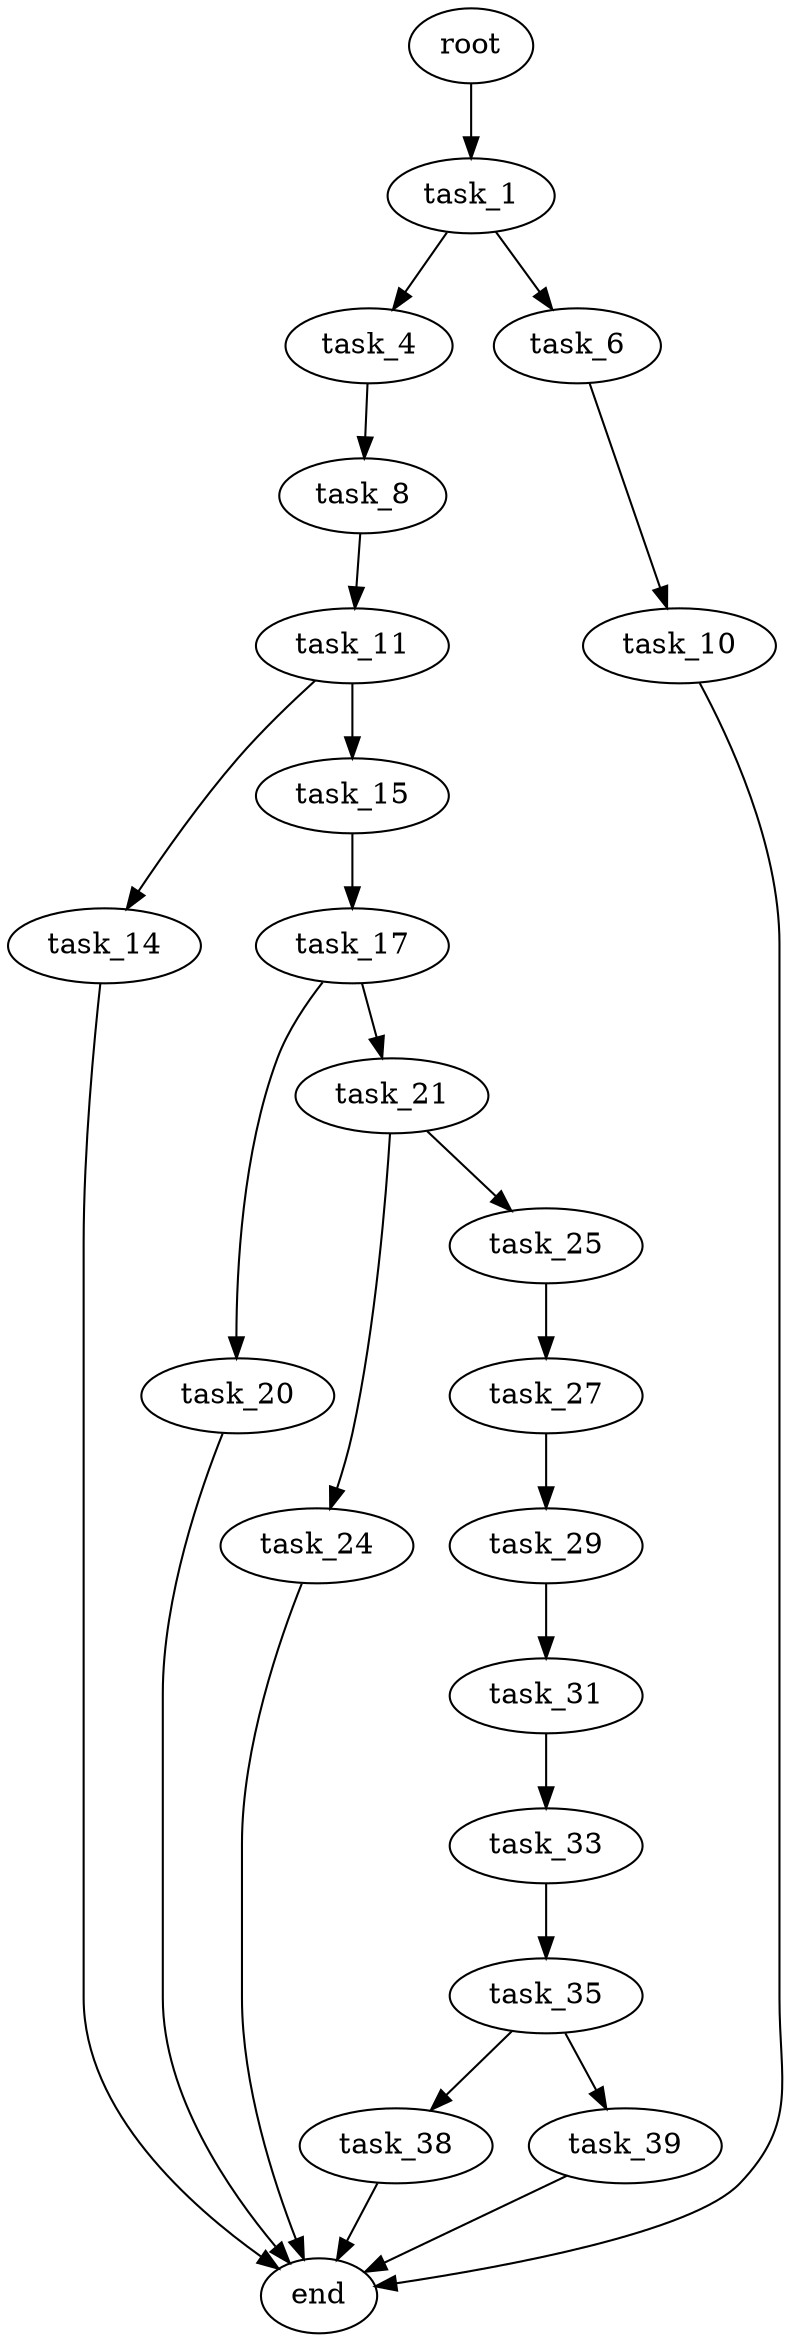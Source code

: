 digraph G {
  root [size="0.000000"];
  task_1 [size="28991029248.000000"];
  task_4 [size="1986273036.000000"];
  task_6 [size="134217728000.000000"];
  task_8 [size="55862574495.000000"];
  task_10 [size="368293445632.000000"];
  task_11 [size="9678474645.000000"];
  task_14 [size="68719476736.000000"];
  task_15 [size="782757789696.000000"];
  task_17 [size="1055155389748.000000"];
  task_20 [size="1073741824000.000000"];
  task_21 [size="704674676.000000"];
  task_24 [size="28991029248.000000"];
  task_25 [size="782757789696.000000"];
  task_27 [size="766072827665.000000"];
  task_29 [size="134217728000.000000"];
  task_31 [size="3578640868.000000"];
  task_33 [size="1126656849.000000"];
  task_35 [size="231928233984.000000"];
  task_38 [size="80364353831.000000"];
  task_39 [size="547059518663.000000"];
  end [size="0.000000"];

  root -> task_1 [size="1.000000"];
  task_1 -> task_4 [size="75497472.000000"];
  task_1 -> task_6 [size="75497472.000000"];
  task_4 -> task_8 [size="75497472.000000"];
  task_6 -> task_10 [size="209715200.000000"];
  task_8 -> task_11 [size="134217728.000000"];
  task_10 -> end [size="1.000000"];
  task_11 -> task_14 [size="209715200.000000"];
  task_11 -> task_15 [size="209715200.000000"];
  task_14 -> end [size="1.000000"];
  task_15 -> task_17 [size="679477248.000000"];
  task_17 -> task_20 [size="838860800.000000"];
  task_17 -> task_21 [size="838860800.000000"];
  task_20 -> end [size="1.000000"];
  task_21 -> task_24 [size="33554432.000000"];
  task_21 -> task_25 [size="33554432.000000"];
  task_24 -> end [size="1.000000"];
  task_25 -> task_27 [size="679477248.000000"];
  task_27 -> task_29 [size="838860800.000000"];
  task_29 -> task_31 [size="209715200.000000"];
  task_31 -> task_33 [size="134217728.000000"];
  task_33 -> task_35 [size="134217728.000000"];
  task_35 -> task_38 [size="301989888.000000"];
  task_35 -> task_39 [size="301989888.000000"];
  task_38 -> end [size="1.000000"];
  task_39 -> end [size="1.000000"];
}
